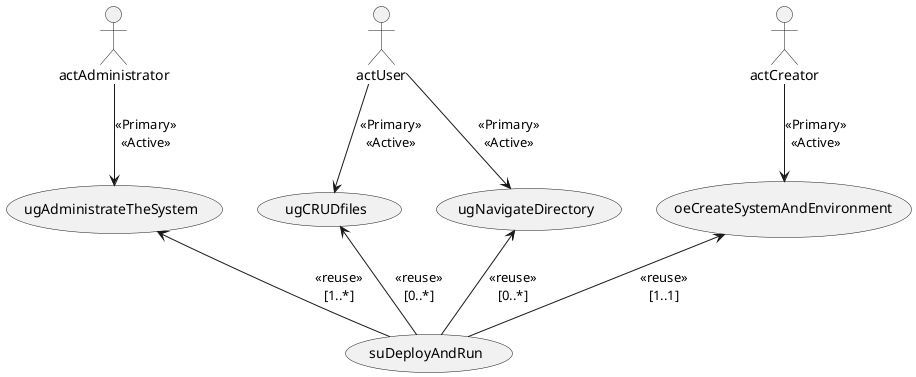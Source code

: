 @startuml
usecase oeCreateSystemAndEnvironment as UC1
usecase suDeployAndRun as UC2
usecase ugAdministrateTheSystem as UC3
usecase ugCRUDfiles as UC4
usecase ugNavigateDirectory as UC5


actor actCreator as A1
actor actAdministrator As A2
actor actUser as A3

A1 --> UC1 : <<Primary>>\n<<Active>>

A2 --> UC3 : <<Primary>>\n<<Active>>

A3 --> UC4 : <<Primary>>\n<<Active>>

A3 --> UC5 : <<Primary>>\n<<Active>>

UC1 <-- UC2 : <<reuse>>\n[1..1]
UC3 <--  UC2 : <<reuse>>\n[1..*]
UC4 <--  UC2 : <<reuse>>\n[0..*]
UC5 <--  UC2 : <<reuse>>\n[0..*]
@enduml
